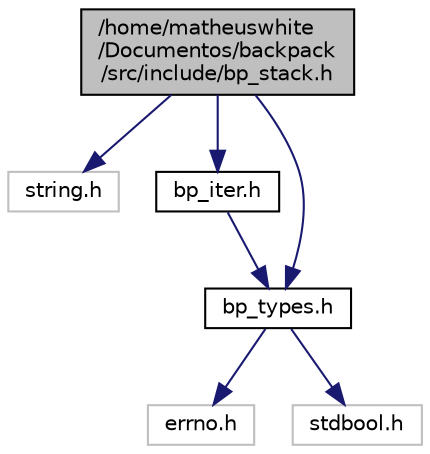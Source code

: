 digraph "/home/matheuswhite/Documentos/backpack/src/include/bp_stack.h"
{
 // LATEX_PDF_SIZE
  edge [fontname="Helvetica",fontsize="10",labelfontname="Helvetica",labelfontsize="10"];
  node [fontname="Helvetica",fontsize="10",shape=record];
  Node1 [label="/home/matheuswhite\l/Documentos/backpack\l/src/include/bp_stack.h",height=0.2,width=0.4,color="black", fillcolor="grey75", style="filled", fontcolor="black",tooltip="Specifies the stack structure. The following module follow the LIFO (Last-In-First-Out) order."];
  Node1 -> Node2 [color="midnightblue",fontsize="10",style="solid",fontname="Helvetica"];
  Node2 [label="string.h",height=0.2,width=0.4,color="grey75", fillcolor="white", style="filled",tooltip=" "];
  Node1 -> Node3 [color="midnightblue",fontsize="10",style="solid",fontname="Helvetica"];
  Node3 [label="bp_iter.h",height=0.2,width=0.4,color="black", fillcolor="white", style="filled",URL="$bp__iter_8h.html",tooltip="Specifies the generic iterator structure. The iterator is a interface with 3 method...."];
  Node3 -> Node4 [color="midnightblue",fontsize="10",style="solid",fontname="Helvetica"];
  Node4 [label="bp_types.h",height=0.2,width=0.4,color="black", fillcolor="white", style="filled",URL="$bp__types_8h.html",tooltip="Specifies the basic types used in this library."];
  Node4 -> Node5 [color="midnightblue",fontsize="10",style="solid",fontname="Helvetica"];
  Node5 [label="errno.h",height=0.2,width=0.4,color="grey75", fillcolor="white", style="filled",tooltip=" "];
  Node4 -> Node6 [color="midnightblue",fontsize="10",style="solid",fontname="Helvetica"];
  Node6 [label="stdbool.h",height=0.2,width=0.4,color="grey75", fillcolor="white", style="filled",tooltip=" "];
  Node1 -> Node4 [color="midnightblue",fontsize="10",style="solid",fontname="Helvetica"];
}
